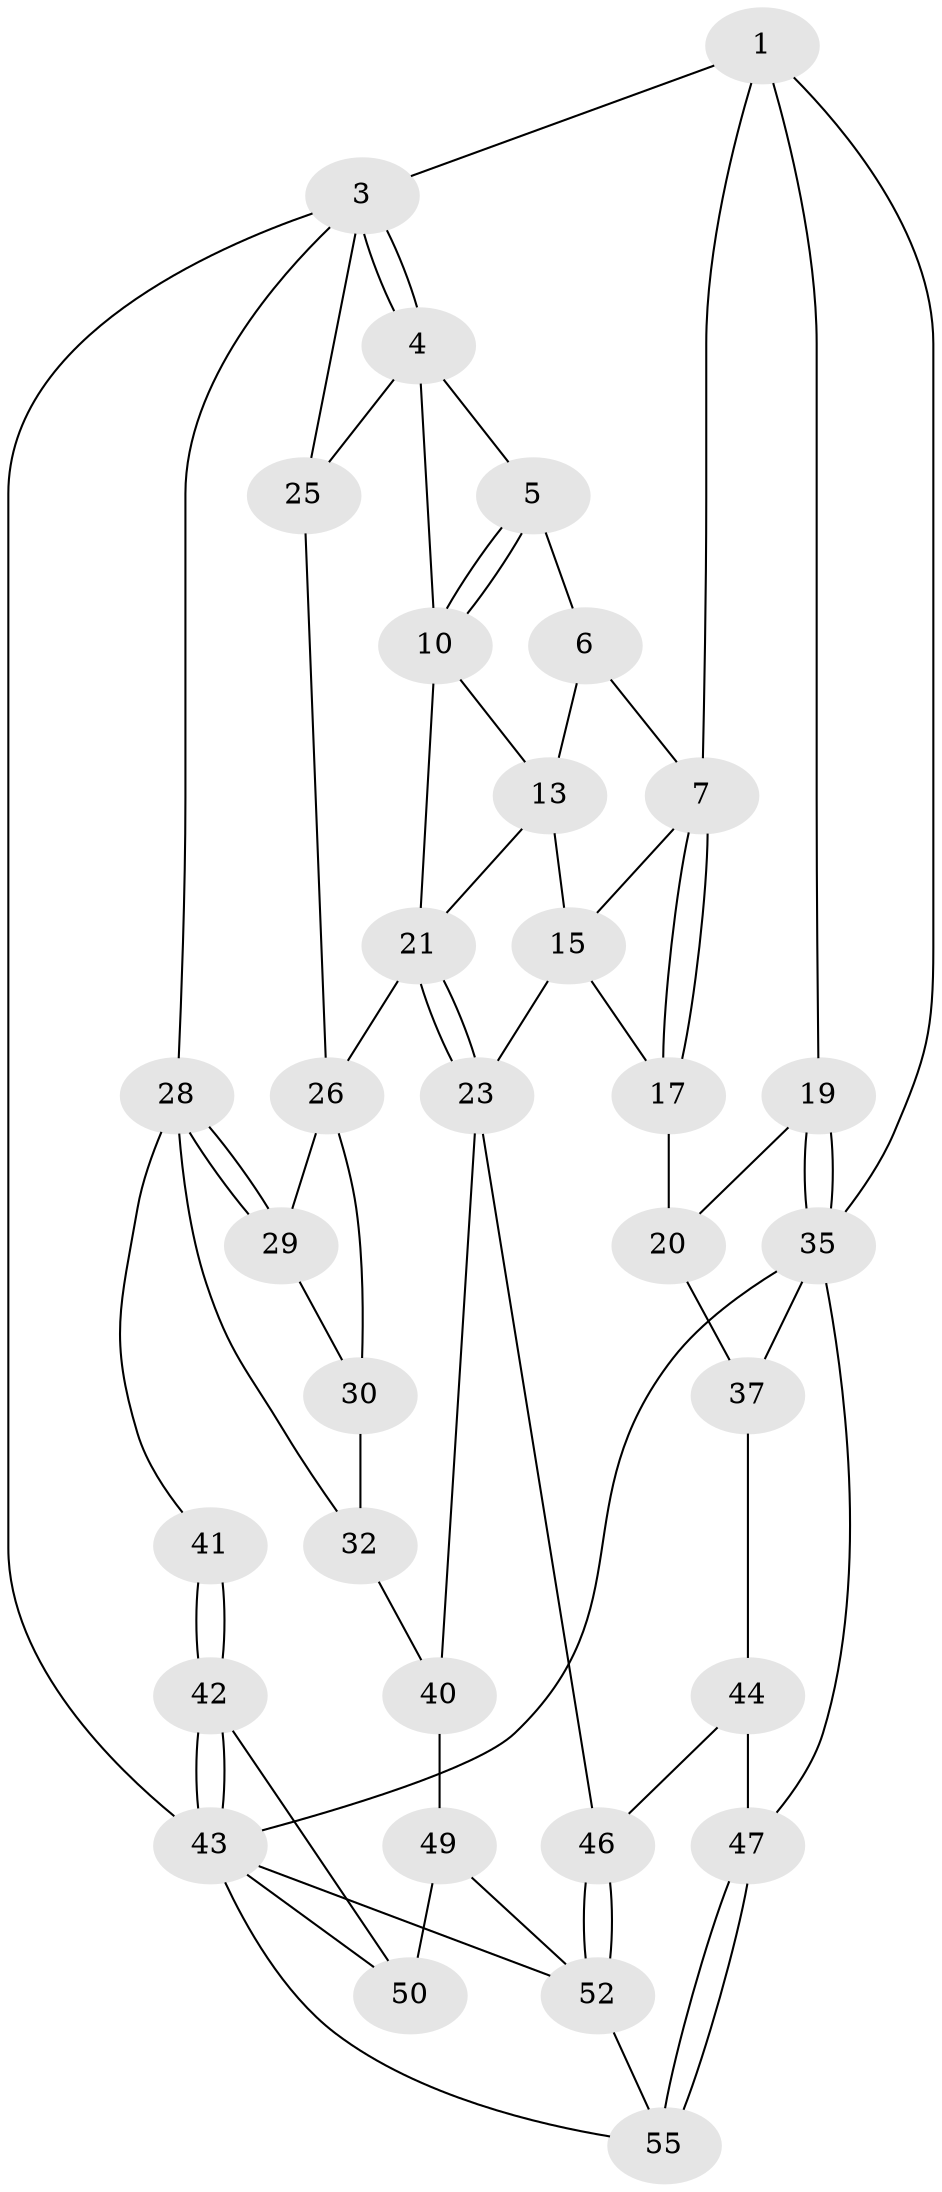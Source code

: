 // original degree distribution, {3: 0.03508771929824561, 5: 0.3508771929824561, 6: 0.2807017543859649, 4: 0.3333333333333333}
// Generated by graph-tools (version 1.1) at 2025/11/02/27/25 16:11:52]
// undirected, 33 vertices, 68 edges
graph export_dot {
graph [start="1"]
  node [color=gray90,style=filled];
  1 [pos="+0.988828610055879+0",super="+2"];
  3 [pos="+0+0",super="+24"];
  4 [pos="+0.46014891163732535+0",super="+12"];
  5 [pos="+0.5501803503298665+0"];
  6 [pos="+0.592871781370961+0",super="+9"];
  7 [pos="+0.8148194499286485+0.11173162409822665",super="+8"];
  10 [pos="+0.5241555758358357+0.12330761607047298",super="+11"];
  13 [pos="+0.6203744144117335+0.10462842162373855",super="+14"];
  15 [pos="+0.647368610844234+0.3896602802002881",super="+16"];
  17 [pos="+0.8395933958781281+0.13732459712328549",super="+18"];
  19 [pos="+1+0.21392721890433022"];
  20 [pos="+1+0.21839602990956378",super="+34"];
  21 [pos="+0.6142372582397732+0.3834395514407532",super="+22"];
  23 [pos="+0.6219696700515362+0.3856333769409267",super="+39"];
  25 [pos="+0.25996316616562154+0.15834753335909596"];
  26 [pos="+0.49882212153419686+0.39596236210231256",super="+27"];
  28 [pos="+0+0.34950121416033797",super="+33"];
  29 [pos="+0.24041962470838926+0.23300227079850255"];
  30 [pos="+0.42340074852867615+0.43725099116319366",super="+31"];
  32 [pos="+0.010876567305735366+0.5802493856848778",super="+38"];
  35 [pos="+1+0.6294003816248367",super="+36"];
  37 [pos="+0.6727162245063014+0.4286704883534793"];
  40 [pos="+0.34152025627358545+0.6857848000654935"];
  41 [pos="+0+0.607477293183758"];
  42 [pos="+0+1",super="+51"];
  43 [pos="+0+1",super="+56"];
  44 [pos="+0.671652547163629+0.644389387165498",super="+45"];
  46 [pos="+0.5631877748744103+0.8451979338895227"];
  47 [pos="+0.9584443982796673+0.7201779326352074",super="+48"];
  49 [pos="+0.2857508168422882+0.7969686122180693",super="+54"];
  50 [pos="+0.2429044389522144+0.8609908268585429",super="+57"];
  52 [pos="+0.568785874094846+0.8810797813786186",super="+53"];
  55 [pos="+0.8808155965281472+0.8392534329439795"];
  1 -- 7;
  1 -- 3;
  1 -- 19;
  1 -- 35;
  3 -- 4;
  3 -- 4;
  3 -- 43;
  3 -- 25;
  3 -- 28;
  4 -- 5;
  4 -- 25;
  4 -- 10;
  5 -- 6;
  5 -- 10;
  5 -- 10;
  6 -- 13;
  6 -- 7;
  7 -- 17;
  7 -- 17;
  7 -- 15;
  10 -- 21;
  10 -- 13;
  13 -- 15;
  13 -- 21;
  15 -- 17;
  15 -- 23;
  17 -- 20 [weight=2];
  19 -- 20;
  19 -- 35;
  19 -- 35;
  20 -- 37;
  21 -- 23;
  21 -- 23;
  21 -- 26;
  23 -- 40;
  23 -- 46;
  25 -- 26;
  26 -- 30;
  26 -- 29;
  28 -- 29;
  28 -- 29;
  28 -- 32;
  28 -- 41;
  29 -- 30;
  30 -- 32 [weight=2];
  32 -- 40;
  35 -- 37;
  35 -- 47;
  35 -- 43;
  37 -- 44;
  40 -- 49;
  41 -- 42 [weight=2];
  41 -- 42;
  42 -- 43;
  42 -- 43;
  42 -- 50;
  43 -- 52;
  43 -- 55;
  43 -- 50;
  44 -- 46;
  44 -- 47 [weight=2];
  46 -- 52;
  46 -- 52;
  47 -- 55;
  47 -- 55;
  49 -- 50 [weight=2];
  49 -- 52;
  52 -- 55;
}
